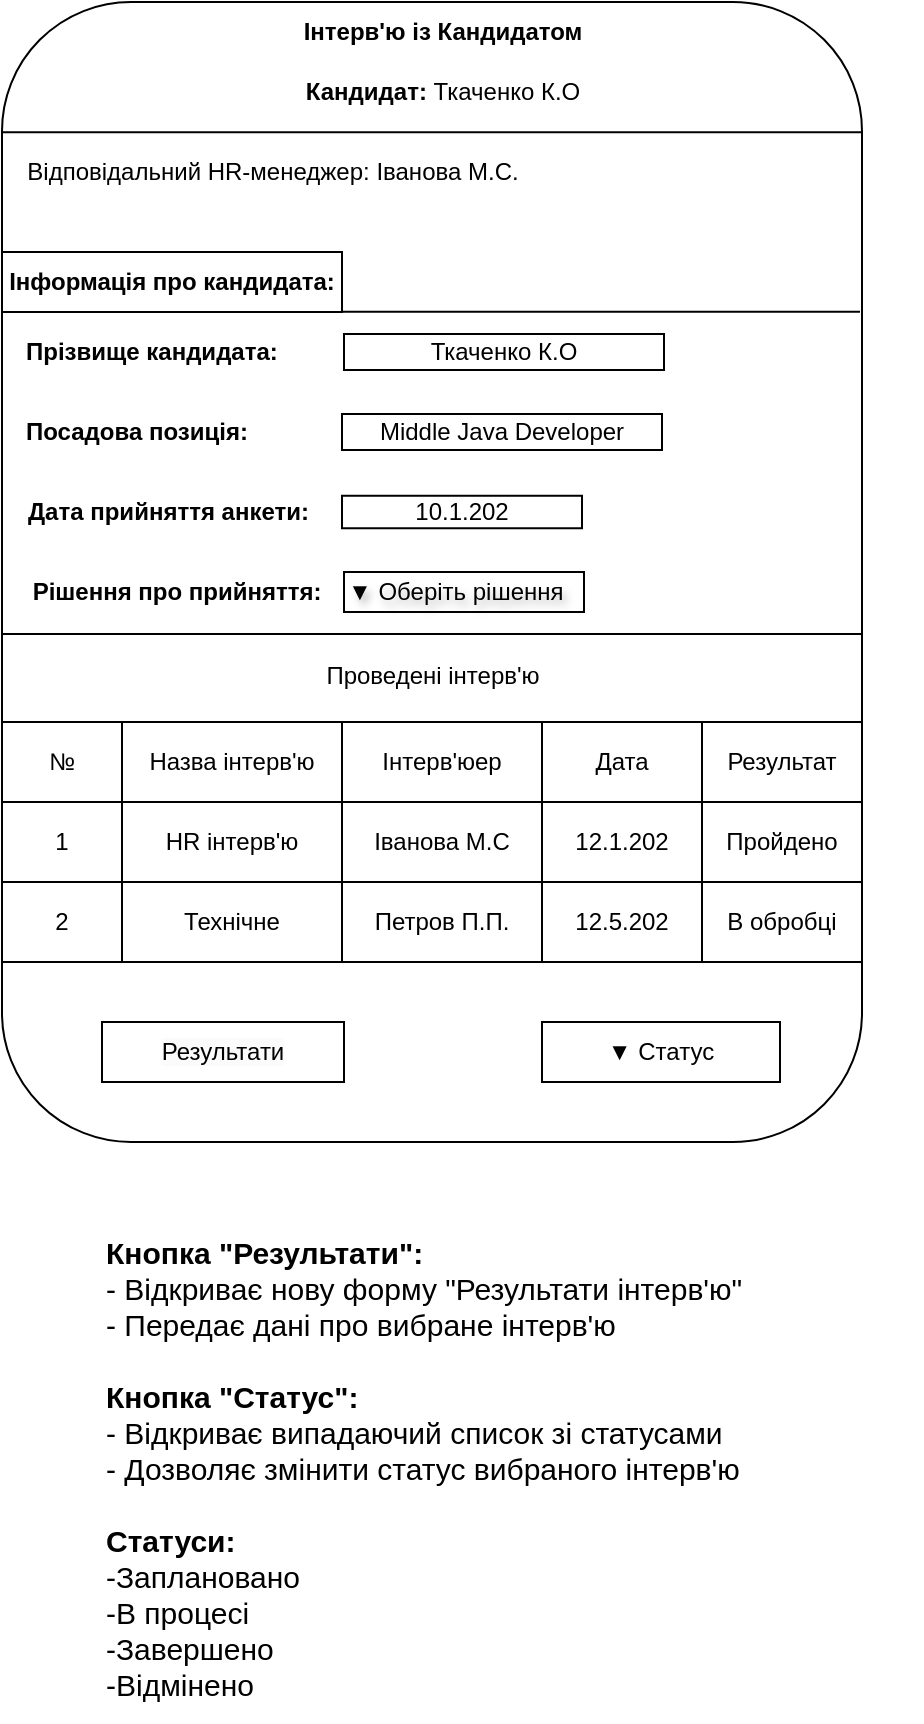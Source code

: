<mxfile version="25.0.1">
  <diagram name="Page-1" id="p9U3Q3GnijSnnYqK9mQ4">
    <mxGraphModel dx="678" dy="462" grid="1" gridSize="10" guides="1" tooltips="1" connect="1" arrows="1" fold="1" page="1" pageScale="1" pageWidth="850" pageHeight="1100" math="0" shadow="0">
      <root>
        <mxCell id="0" />
        <mxCell id="1" parent="0" />
        <mxCell id="18-MFLRzV6iSrhSBmtDJ-1" value="" style="rounded=1;whiteSpace=wrap;html=1;" vertex="1" parent="1">
          <mxGeometry x="150" y="200" width="430" height="570" as="geometry" />
        </mxCell>
        <mxCell id="18-MFLRzV6iSrhSBmtDJ-2" value="&lt;b&gt;Інтерв&#39;ю із Кандидатом&lt;/b&gt;" style="text;html=1;align=center;verticalAlign=middle;resizable=0;points=[];autosize=1;strokeColor=none;fillColor=none;" vertex="1" parent="1">
          <mxGeometry x="290" y="200" width="160" height="30" as="geometry" />
        </mxCell>
        <mxCell id="18-MFLRzV6iSrhSBmtDJ-30" value="" style="line;strokeWidth=1;rotatable=0;dashed=0;labelPosition=right;align=left;verticalAlign=middle;spacingTop=0;spacingLeft=6;points=[];portConstraint=eastwest;" vertex="1" parent="1">
          <mxGeometry x="150" y="349.71" width="429" height="10.29" as="geometry" />
        </mxCell>
        <mxCell id="18-MFLRzV6iSrhSBmtDJ-31" value="&lt;b&gt;Прізвище кандидата:&lt;/b&gt;" style="text;html=1;align=left;verticalAlign=middle;resizable=0;points=[];autosize=1;strokeColor=none;fillColor=none;" vertex="1" parent="1">
          <mxGeometry x="160" y="360" width="150" height="30" as="geometry" />
        </mxCell>
        <mxCell id="18-MFLRzV6iSrhSBmtDJ-36" value="&lt;b&gt;Дата прийняття анкети:&lt;/b&gt;" style="text;html=1;align=left;verticalAlign=middle;resizable=0;points=[];autosize=1;strokeColor=none;fillColor=none;" vertex="1" parent="1">
          <mxGeometry x="161" y="440" width="160" height="30" as="geometry" />
        </mxCell>
        <mxCell id="18-MFLRzV6iSrhSBmtDJ-51" value="&lt;b&gt;&amp;nbsp;Рішення про прийняття:&lt;/b&gt;" style="text;html=1;align=left;verticalAlign=middle;resizable=0;points=[];autosize=1;strokeColor=none;fillColor=none;" vertex="1" parent="1">
          <mxGeometry x="160" y="480" width="170" height="30" as="geometry" />
        </mxCell>
        <mxCell id="18-MFLRzV6iSrhSBmtDJ-52" value="▼ Оберіть рішення" style="rounded=0;whiteSpace=wrap;html=1;align=left;textShadow=1;" vertex="1" parent="1">
          <mxGeometry x="321" y="485" width="120" height="20" as="geometry" />
        </mxCell>
        <mxCell id="18-MFLRzV6iSrhSBmtDJ-53" value="" style="line;strokeWidth=1;rotatable=0;dashed=0;labelPosition=right;align=left;verticalAlign=middle;spacingTop=0;spacingLeft=6;points=[];portConstraint=eastwest;" vertex="1" parent="1">
          <mxGeometry x="150" y="510" width="430" height="12" as="geometry" />
        </mxCell>
        <mxCell id="18-MFLRzV6iSrhSBmtDJ-54" value="Проведені інтерв&#39;ю" style="text;html=1;align=center;verticalAlign=middle;resizable=0;points=[];autosize=1;strokeColor=none;fillColor=none;" vertex="1" parent="1">
          <mxGeometry x="300" y="522.0" width="130" height="30" as="geometry" />
        </mxCell>
        <mxCell id="18-MFLRzV6iSrhSBmtDJ-60" value="№" style="rounded=0;whiteSpace=wrap;html=1;" vertex="1" parent="1">
          <mxGeometry x="150" y="560" width="60" height="40" as="geometry" />
        </mxCell>
        <mxCell id="18-MFLRzV6iSrhSBmtDJ-61" value="Назва інтерв&#39;ю" style="rounded=0;whiteSpace=wrap;html=1;" vertex="1" parent="1">
          <mxGeometry x="210" y="560" width="110" height="40" as="geometry" />
        </mxCell>
        <mxCell id="18-MFLRzV6iSrhSBmtDJ-62" value="Інтерв&#39;юер " style="rounded=0;whiteSpace=wrap;html=1;" vertex="1" parent="1">
          <mxGeometry x="320" y="560" width="100" height="40" as="geometry" />
        </mxCell>
        <mxCell id="18-MFLRzV6iSrhSBmtDJ-63" value="Дата       " style="rounded=0;whiteSpace=wrap;html=1;" vertex="1" parent="1">
          <mxGeometry x="420" y="560" width="80" height="40" as="geometry" />
        </mxCell>
        <mxCell id="18-MFLRzV6iSrhSBmtDJ-64" value="Результат         " style="rounded=0;whiteSpace=wrap;html=1;" vertex="1" parent="1">
          <mxGeometry x="500" y="560" width="80" height="40" as="geometry" />
        </mxCell>
        <mxCell id="18-MFLRzV6iSrhSBmtDJ-65" value="1" style="rounded=0;whiteSpace=wrap;html=1;align=center;" vertex="1" parent="1">
          <mxGeometry x="150" y="600" width="60" height="40" as="geometry" />
        </mxCell>
        <mxCell id="18-MFLRzV6iSrhSBmtDJ-66" value="HR інтерв&#39;ю " style="rounded=0;whiteSpace=wrap;html=1;align=center;" vertex="1" parent="1">
          <mxGeometry x="210" y="600" width="110" height="40" as="geometry" />
        </mxCell>
        <mxCell id="18-MFLRzV6iSrhSBmtDJ-67" value="&lt;span style=&quot;text-wrap: nowrap;&quot;&gt;Іванова М.С&lt;/span&gt;" style="rounded=0;whiteSpace=wrap;html=1;align=center;" vertex="1" parent="1">
          <mxGeometry x="320" y="600" width="100" height="40" as="geometry" />
        </mxCell>
        <mxCell id="18-MFLRzV6iSrhSBmtDJ-68" value="12.1.202" style="rounded=0;whiteSpace=wrap;html=1;align=center;" vertex="1" parent="1">
          <mxGeometry x="420" y="600" width="80" height="40" as="geometry" />
        </mxCell>
        <mxCell id="18-MFLRzV6iSrhSBmtDJ-69" value="Пройдено" style="rounded=0;whiteSpace=wrap;html=1;align=center;" vertex="1" parent="1">
          <mxGeometry x="500" y="600" width="80" height="40" as="geometry" />
        </mxCell>
        <mxCell id="18-MFLRzV6iSrhSBmtDJ-70" value="2" style="rounded=0;whiteSpace=wrap;html=1;align=center;" vertex="1" parent="1">
          <mxGeometry x="150" y="640" width="60" height="40" as="geometry" />
        </mxCell>
        <mxCell id="18-MFLRzV6iSrhSBmtDJ-71" value="Технічне" style="rounded=0;whiteSpace=wrap;html=1;align=center;" vertex="1" parent="1">
          <mxGeometry x="210" y="640" width="110" height="40" as="geometry" />
        </mxCell>
        <mxCell id="18-MFLRzV6iSrhSBmtDJ-72" value="Петров П.П." style="rounded=0;whiteSpace=wrap;html=1;align=center;" vertex="1" parent="1">
          <mxGeometry x="320" y="640" width="100" height="40" as="geometry" />
        </mxCell>
        <mxCell id="18-MFLRzV6iSrhSBmtDJ-73" value="12.5.202" style="rounded=0;whiteSpace=wrap;html=1;align=center;" vertex="1" parent="1">
          <mxGeometry x="420" y="640" width="80" height="40" as="geometry" />
        </mxCell>
        <mxCell id="18-MFLRzV6iSrhSBmtDJ-74" value="В обробці" style="rounded=0;whiteSpace=wrap;html=1;align=center;" vertex="1" parent="1">
          <mxGeometry x="500" y="640" width="80" height="40" as="geometry" />
        </mxCell>
        <mxCell id="18-MFLRzV6iSrhSBmtDJ-78" value="&lt;span style=&quot;color: rgb(0, 0, 0); font-family: Helvetica; font-size: 12px; font-style: normal; font-variant-ligatures: normal; font-variant-caps: normal; font-weight: 400; letter-spacing: normal; orphans: 2; text-align: center; text-indent: 0px; text-transform: none; widows: 2; word-spacing: 0px; -webkit-text-stroke-width: 0px; white-space: nowrap; background-color: rgb(251, 251, 251); text-decoration-thickness: initial; text-decoration-style: initial; text-decoration-color: initial; display: inline !important; float: none;&quot;&gt;Результати&lt;/span&gt;" style="rounded=0;whiteSpace=wrap;html=1;" vertex="1" parent="1">
          <mxGeometry x="200" y="710" width="121" height="30" as="geometry" />
        </mxCell>
        <mxCell id="18-MFLRzV6iSrhSBmtDJ-79" value="&lt;span style=&quot;text-align: left;&quot;&gt;▼&amp;nbsp;&lt;/span&gt;Статус" style="rounded=0;whiteSpace=wrap;html=1;" vertex="1" parent="1">
          <mxGeometry x="420" y="710" width="119" height="30" as="geometry" />
        </mxCell>
        <mxCell id="18-MFLRzV6iSrhSBmtDJ-81" value="&lt;font style=&quot;font-size: 15px;&quot;&gt;&lt;b&gt;Кнопка &quot;Результати&quot;:&lt;/b&gt;&lt;br&gt;   - Відкриває нову форму &quot;Результати інтерв&#39;ю&quot;&lt;br&gt;   - Передає дані про вибране інтерв&#39;ю&lt;br&gt;&lt;br&gt;&lt;b&gt;Кнопка &quot;Статус&quot;:&lt;/b&gt;&lt;br&gt;   - Відкриває випадаючий список зі статусами&lt;br&gt;   - Дозволяє змінити статус вибраного інтерв&#39;ю&lt;/font&gt;&lt;div&gt;&lt;font style=&quot;font-size: 15px;&quot;&gt;&lt;br&gt;&lt;/font&gt;&lt;/div&gt;&lt;div&gt;&lt;font style=&quot;font-size: 15px;&quot;&gt;&lt;b&gt;Статуси:&lt;/b&gt;&lt;/font&gt;&lt;/div&gt;&lt;div&gt;&lt;font style=&quot;font-size: 15px;&quot;&gt;-Заплановано&lt;/font&gt;&lt;/div&gt;&lt;div&gt;&lt;font style=&quot;font-size: 15px;&quot;&gt;-В процесі&lt;/font&gt;&lt;/div&gt;&lt;div&gt;&lt;span style=&quot;font-size: 15px;&quot;&gt;-Завершено&lt;/span&gt;&lt;/div&gt;&lt;div&gt;&lt;span style=&quot;font-size: 15px;&quot;&gt;-Відмінено&lt;/span&gt;&lt;/div&gt;" style="text;whiteSpace=wrap;html=1;" vertex="1" parent="1">
          <mxGeometry x="200" y="810" width="410" height="250" as="geometry" />
        </mxCell>
        <mxCell id="18-MFLRzV6iSrhSBmtDJ-84" value="&lt;b&gt;Посадова позиція:&lt;/b&gt;" style="text;html=1;align=left;verticalAlign=middle;resizable=0;points=[];autosize=1;strokeColor=none;fillColor=none;" vertex="1" parent="1">
          <mxGeometry x="160" y="400" width="130" height="30" as="geometry" />
        </mxCell>
        <mxCell id="18-MFLRzV6iSrhSBmtDJ-85" value="Middle Java Developer" style="rounded=0;whiteSpace=wrap;html=1;" vertex="1" parent="1">
          <mxGeometry x="320" y="406" width="160" height="18" as="geometry" />
        </mxCell>
        <mxCell id="18-MFLRzV6iSrhSBmtDJ-86" value="Ткаченко К.О" style="rounded=0;whiteSpace=wrap;html=1;" vertex="1" parent="1">
          <mxGeometry x="321" y="366" width="160" height="18" as="geometry" />
        </mxCell>
        <mxCell id="18-MFLRzV6iSrhSBmtDJ-87" value="10.1.202" style="rounded=0;whiteSpace=wrap;html=1;" vertex="1" parent="1">
          <mxGeometry x="320" y="446.88" width="120" height="16.25" as="geometry" />
        </mxCell>
        <mxCell id="18-MFLRzV6iSrhSBmtDJ-88" value="&lt;b&gt;Кандидат:&lt;/b&gt; Ткаченко К.О" style="text;html=1;align=center;verticalAlign=middle;resizable=0;points=[];autosize=1;strokeColor=none;fillColor=none;" vertex="1" parent="1">
          <mxGeometry x="290" y="230" width="160" height="30" as="geometry" />
        </mxCell>
        <mxCell id="18-MFLRzV6iSrhSBmtDJ-89" value="" style="line;strokeWidth=1;rotatable=0;dashed=0;labelPosition=right;align=left;verticalAlign=middle;spacingTop=0;spacingLeft=6;points=[];portConstraint=eastwest;" vertex="1" parent="1">
          <mxGeometry x="150.5" y="260" width="429" height="10.29" as="geometry" />
        </mxCell>
        <mxCell id="18-MFLRzV6iSrhSBmtDJ-90" value="Відповідальний HR-менеджер: Іванова М.С. " style="text;html=1;align=center;verticalAlign=middle;resizable=0;points=[];autosize=1;strokeColor=none;fillColor=none;" vertex="1" parent="1">
          <mxGeometry x="150" y="270" width="270" height="30" as="geometry" />
        </mxCell>
        <mxCell id="18-MFLRzV6iSrhSBmtDJ-92" value="&lt;span style=&quot;text-wrap: nowrap;&quot;&gt;&lt;b&gt;Інформація про кандидата:&lt;/b&gt;&lt;/span&gt;" style="rounded=0;whiteSpace=wrap;html=1;" vertex="1" parent="1">
          <mxGeometry x="150" y="325" width="170" height="30" as="geometry" />
        </mxCell>
      </root>
    </mxGraphModel>
  </diagram>
</mxfile>
